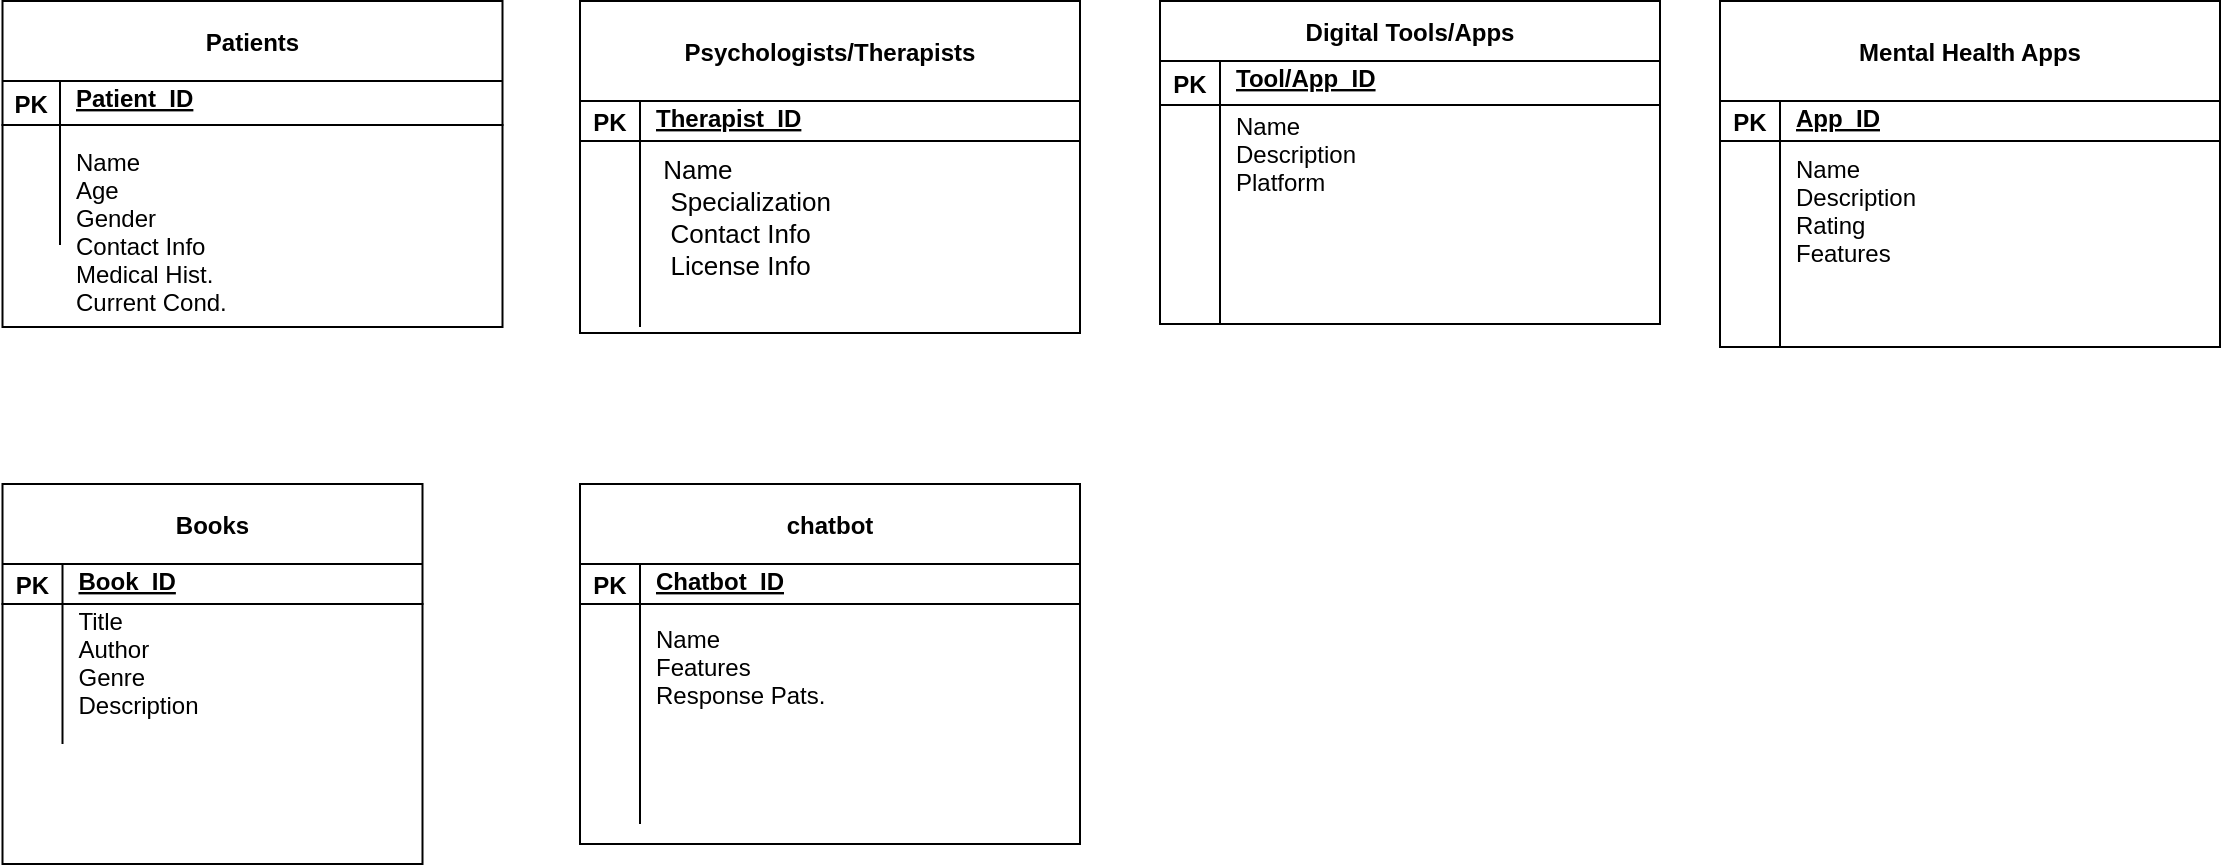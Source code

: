 <mxfile version="23.1.1" type="device">
  <diagram id="R2lEEEUBdFMjLlhIrx00" name="Page-1">
    <mxGraphModel dx="1050" dy="522" grid="1" gridSize="10" guides="1" tooltips="1" connect="1" arrows="1" fold="1" page="1" pageScale="1" pageWidth="850" pageHeight="1100" math="0" shadow="0" extFonts="Permanent Marker^https://fonts.googleapis.com/css?family=Permanent+Marker">
      <root>
        <mxCell id="0" />
        <mxCell id="1" parent="0" />
        <mxCell id="C-vyLk0tnHw3VtMMgP7b-2" value="Psychologists/Therapists" style="shape=table;startSize=50;container=1;collapsible=1;childLayout=tableLayout;fixedRows=1;rowLines=0;fontStyle=1;align=center;resizeLast=1;" parent="1" vertex="1">
          <mxGeometry x="360" y="38.5" width="250" height="166" as="geometry" />
        </mxCell>
        <mxCell id="C-vyLk0tnHw3VtMMgP7b-3" value="" style="shape=partialRectangle;collapsible=0;dropTarget=0;pointerEvents=0;fillColor=none;points=[[0,0.5],[1,0.5]];portConstraint=eastwest;top=0;left=0;right=0;bottom=1;" parent="C-vyLk0tnHw3VtMMgP7b-2" vertex="1">
          <mxGeometry y="50" width="250" height="20" as="geometry" />
        </mxCell>
        <mxCell id="C-vyLk0tnHw3VtMMgP7b-4" value="PK" style="shape=partialRectangle;overflow=hidden;connectable=0;fillColor=none;top=0;left=0;bottom=0;right=0;fontStyle=1;" parent="C-vyLk0tnHw3VtMMgP7b-3" vertex="1">
          <mxGeometry width="30" height="20" as="geometry">
            <mxRectangle width="30" height="20" as="alternateBounds" />
          </mxGeometry>
        </mxCell>
        <mxCell id="C-vyLk0tnHw3VtMMgP7b-5" value="Therapist_ID&#xa;" style="shape=partialRectangle;overflow=hidden;connectable=0;fillColor=none;top=0;left=0;bottom=0;right=0;align=left;spacingLeft=6;fontStyle=5;" parent="C-vyLk0tnHw3VtMMgP7b-3" vertex="1">
          <mxGeometry x="30" width="220" height="20" as="geometry">
            <mxRectangle width="220" height="20" as="alternateBounds" />
          </mxGeometry>
        </mxCell>
        <mxCell id="C-vyLk0tnHw3VtMMgP7b-6" value="" style="shape=partialRectangle;collapsible=0;dropTarget=0;pointerEvents=0;fillColor=none;points=[[0,0.5],[1,0.5]];portConstraint=eastwest;top=0;left=0;right=0;bottom=0;" parent="C-vyLk0tnHw3VtMMgP7b-2" vertex="1">
          <mxGeometry y="70" width="250" height="30" as="geometry" />
        </mxCell>
        <mxCell id="C-vyLk0tnHw3VtMMgP7b-7" value="" style="shape=partialRectangle;overflow=hidden;connectable=0;fillColor=none;top=0;left=0;bottom=0;right=0;" parent="C-vyLk0tnHw3VtMMgP7b-6" vertex="1">
          <mxGeometry width="30" height="30" as="geometry">
            <mxRectangle width="30" height="30" as="alternateBounds" />
          </mxGeometry>
        </mxCell>
        <mxCell id="C-vyLk0tnHw3VtMMgP7b-8" value="" style="shape=partialRectangle;overflow=hidden;connectable=0;fillColor=none;top=0;left=0;bottom=0;right=0;align=left;spacingLeft=6;" parent="C-vyLk0tnHw3VtMMgP7b-6" vertex="1">
          <mxGeometry x="30" width="220" height="30" as="geometry">
            <mxRectangle width="220" height="30" as="alternateBounds" />
          </mxGeometry>
        </mxCell>
        <mxCell id="C-vyLk0tnHw3VtMMgP7b-9" value="" style="shape=partialRectangle;collapsible=0;dropTarget=0;pointerEvents=0;fillColor=none;points=[[0,0.5],[1,0.5]];portConstraint=eastwest;top=0;left=0;right=0;bottom=0;" parent="C-vyLk0tnHw3VtMMgP7b-2" vertex="1">
          <mxGeometry y="100" width="250" height="63" as="geometry" />
        </mxCell>
        <mxCell id="C-vyLk0tnHw3VtMMgP7b-10" value="" style="shape=partialRectangle;overflow=hidden;connectable=0;fillColor=none;top=0;left=0;bottom=0;right=0;" parent="C-vyLk0tnHw3VtMMgP7b-9" vertex="1">
          <mxGeometry width="30" height="63" as="geometry">
            <mxRectangle width="30" height="63" as="alternateBounds" />
          </mxGeometry>
        </mxCell>
        <mxCell id="C-vyLk0tnHw3VtMMgP7b-11" value="" style="shape=partialRectangle;overflow=hidden;connectable=0;fillColor=none;top=0;left=0;bottom=0;right=0;align=left;spacingLeft=6;" parent="C-vyLk0tnHw3VtMMgP7b-9" vertex="1">
          <mxGeometry x="30" width="220" height="63" as="geometry">
            <mxRectangle width="220" height="63" as="alternateBounds" />
          </mxGeometry>
        </mxCell>
        <mxCell id="C-vyLk0tnHw3VtMMgP7b-13" value="Digital Tools/Apps" style="shape=table;startSize=30;container=1;collapsible=1;childLayout=tableLayout;fixedRows=1;rowLines=0;fontStyle=1;align=center;resizeLast=1;" parent="1" vertex="1">
          <mxGeometry x="650" y="38.5" width="250" height="161.5" as="geometry" />
        </mxCell>
        <mxCell id="C-vyLk0tnHw3VtMMgP7b-14" value="" style="shape=partialRectangle;collapsible=0;dropTarget=0;pointerEvents=0;fillColor=none;points=[[0,0.5],[1,0.5]];portConstraint=eastwest;top=0;left=0;right=0;bottom=1;" parent="C-vyLk0tnHw3VtMMgP7b-13" vertex="1">
          <mxGeometry y="30" width="250" height="22" as="geometry" />
        </mxCell>
        <mxCell id="C-vyLk0tnHw3VtMMgP7b-15" value="PK" style="shape=partialRectangle;overflow=hidden;connectable=0;fillColor=none;top=0;left=0;bottom=0;right=0;fontStyle=1;" parent="C-vyLk0tnHw3VtMMgP7b-14" vertex="1">
          <mxGeometry width="30" height="22" as="geometry">
            <mxRectangle width="30" height="22" as="alternateBounds" />
          </mxGeometry>
        </mxCell>
        <mxCell id="C-vyLk0tnHw3VtMMgP7b-16" value="Tool/App_ID&#xa;" style="shape=partialRectangle;overflow=hidden;connectable=0;fillColor=none;top=0;left=0;bottom=0;right=0;align=left;spacingLeft=6;fontStyle=5;" parent="C-vyLk0tnHw3VtMMgP7b-14" vertex="1">
          <mxGeometry x="30" width="220" height="22" as="geometry">
            <mxRectangle width="220" height="22" as="alternateBounds" />
          </mxGeometry>
        </mxCell>
        <mxCell id="C-vyLk0tnHw3VtMMgP7b-20" value="" style="shape=partialRectangle;collapsible=0;dropTarget=0;pointerEvents=0;fillColor=none;points=[[0,0.5],[1,0.5]];portConstraint=eastwest;top=0;left=0;right=0;bottom=0;" parent="C-vyLk0tnHw3VtMMgP7b-13" vertex="1">
          <mxGeometry y="52" width="250" height="110" as="geometry" />
        </mxCell>
        <mxCell id="C-vyLk0tnHw3VtMMgP7b-21" value="" style="shape=partialRectangle;overflow=hidden;connectable=0;fillColor=none;top=0;left=0;bottom=0;right=0;" parent="C-vyLk0tnHw3VtMMgP7b-20" vertex="1">
          <mxGeometry width="30" height="110" as="geometry">
            <mxRectangle width="30" height="110" as="alternateBounds" />
          </mxGeometry>
        </mxCell>
        <mxCell id="C-vyLk0tnHw3VtMMgP7b-22" value="" style="shape=partialRectangle;overflow=hidden;connectable=0;fillColor=none;top=0;left=0;bottom=0;right=0;align=left;spacingLeft=6;" parent="C-vyLk0tnHw3VtMMgP7b-20" vertex="1">
          <mxGeometry x="30" width="220" height="110" as="geometry">
            <mxRectangle width="220" height="110" as="alternateBounds" />
          </mxGeometry>
        </mxCell>
        <mxCell id="WYJWSFfy9m0aMfwHOq1S-37" value="Patients" style="shape=table;startSize=40;container=1;collapsible=1;childLayout=tableLayout;fixedRows=1;rowLines=0;fontStyle=1;align=center;resizeLast=1;" parent="1" vertex="1">
          <mxGeometry x="71.25" y="38.5" width="250" height="163" as="geometry" />
        </mxCell>
        <mxCell id="WYJWSFfy9m0aMfwHOq1S-38" value="" style="shape=partialRectangle;collapsible=0;dropTarget=0;pointerEvents=0;fillColor=none;points=[[0,0.5],[1,0.5]];portConstraint=eastwest;top=0;left=0;right=0;bottom=1;" parent="WYJWSFfy9m0aMfwHOq1S-37" vertex="1">
          <mxGeometry y="40" width="250" height="22" as="geometry" />
        </mxCell>
        <mxCell id="WYJWSFfy9m0aMfwHOq1S-39" value="PK" style="shape=partialRectangle;overflow=hidden;connectable=0;fillColor=none;top=0;left=0;bottom=0;right=0;fontStyle=1;" parent="WYJWSFfy9m0aMfwHOq1S-38" vertex="1">
          <mxGeometry width="28.75" height="22" as="geometry">
            <mxRectangle width="28.75" height="22" as="alternateBounds" />
          </mxGeometry>
        </mxCell>
        <mxCell id="WYJWSFfy9m0aMfwHOq1S-40" value="Patient_ID&#xa;" style="shape=partialRectangle;overflow=hidden;connectable=0;fillColor=none;top=0;left=0;bottom=0;right=0;align=left;spacingLeft=6;fontStyle=5;" parent="WYJWSFfy9m0aMfwHOq1S-38" vertex="1">
          <mxGeometry x="28.75" width="221.25" height="22" as="geometry">
            <mxRectangle width="221.25" height="22" as="alternateBounds" />
          </mxGeometry>
        </mxCell>
        <mxCell id="WYJWSFfy9m0aMfwHOq1S-41" value="" style="shape=partialRectangle;collapsible=0;dropTarget=0;pointerEvents=0;fillColor=none;points=[[0,0.5],[1,0.5]];portConstraint=eastwest;top=0;left=0;right=0;bottom=0;" parent="WYJWSFfy9m0aMfwHOq1S-37" vertex="1">
          <mxGeometry y="62" width="250" height="30" as="geometry" />
        </mxCell>
        <mxCell id="WYJWSFfy9m0aMfwHOq1S-42" value="" style="shape=partialRectangle;overflow=hidden;connectable=0;fillColor=none;top=0;left=0;bottom=0;right=0;" parent="WYJWSFfy9m0aMfwHOq1S-41" vertex="1">
          <mxGeometry width="28.75" height="30" as="geometry">
            <mxRectangle width="28.75" height="30" as="alternateBounds" />
          </mxGeometry>
        </mxCell>
        <mxCell id="WYJWSFfy9m0aMfwHOq1S-43" value="" style="shape=partialRectangle;overflow=hidden;connectable=0;fillColor=none;top=0;left=0;bottom=0;right=0;align=left;spacingLeft=6;" parent="WYJWSFfy9m0aMfwHOq1S-41" vertex="1">
          <mxGeometry x="28.75" width="221.25" height="30" as="geometry">
            <mxRectangle width="221.25" height="30" as="alternateBounds" />
          </mxGeometry>
        </mxCell>
        <mxCell id="WYJWSFfy9m0aMfwHOq1S-44" value="" style="shape=partialRectangle;collapsible=0;dropTarget=0;pointerEvents=0;fillColor=none;points=[[0,0.5],[1,0.5]];portConstraint=eastwest;top=0;left=0;right=0;bottom=0;" parent="WYJWSFfy9m0aMfwHOq1S-37" vertex="1">
          <mxGeometry y="92" width="250" height="30" as="geometry" />
        </mxCell>
        <mxCell id="WYJWSFfy9m0aMfwHOq1S-45" value="" style="shape=partialRectangle;overflow=hidden;connectable=0;fillColor=none;top=0;left=0;bottom=0;right=0;" parent="WYJWSFfy9m0aMfwHOq1S-44" vertex="1">
          <mxGeometry width="28.75" height="30" as="geometry">
            <mxRectangle width="28.75" height="30" as="alternateBounds" />
          </mxGeometry>
        </mxCell>
        <mxCell id="WYJWSFfy9m0aMfwHOq1S-46" value="" style="shape=partialRectangle;overflow=hidden;connectable=0;fillColor=none;top=0;left=0;bottom=0;right=0;align=left;spacingLeft=6;" parent="WYJWSFfy9m0aMfwHOq1S-44" vertex="1">
          <mxGeometry x="28.75" width="221.25" height="30" as="geometry">
            <mxRectangle width="221.25" height="30" as="alternateBounds" />
          </mxGeometry>
        </mxCell>
        <mxCell id="WYJWSFfy9m0aMfwHOq1S-92" value="Name&#xa;Description&#xa;Platform&#xa;" style="shape=partialRectangle;overflow=hidden;connectable=0;fillColor=none;top=0;left=0;bottom=0;right=0;align=left;spacingLeft=6;" parent="1" vertex="1">
          <mxGeometry x="680" y="81.5" width="220" height="80" as="geometry">
            <mxRectangle width="220" height="37" as="alternateBounds" />
          </mxGeometry>
        </mxCell>
        <mxCell id="WYJWSFfy9m0aMfwHOq1S-93" value=" Name&#xa;  Specialization&#xa;  Contact Info&#xa;  License Info&#xa;" style="shape=partialRectangle;overflow=hidden;connectable=0;fillColor=none;top=0;left=0;bottom=0;right=0;align=left;spacingLeft=6;fontSize=13;strokeWidth=3;" parent="1" vertex="1">
          <mxGeometry x="390" y="113.5" width="220" height="80" as="geometry">
            <mxRectangle width="220" height="37" as="alternateBounds" />
          </mxGeometry>
        </mxCell>
        <mxCell id="WYJWSFfy9m0aMfwHOq1S-98" value="Name&#xa;Age&#xa;Gender&#xa;Contact Info&#xa;Medical Hist.&#xa;Current Cond." style="shape=partialRectangle;overflow=hidden;connectable=0;fillColor=none;top=0;left=0;bottom=0;right=0;align=left;spacingLeft=6;" parent="1" vertex="1">
          <mxGeometry x="100" y="73.5" width="212.5" height="160" as="geometry">
            <mxRectangle width="220" height="37" as="alternateBounds" />
          </mxGeometry>
        </mxCell>
        <mxCell id="WYJWSFfy9m0aMfwHOq1S-49" value="Mental Health Apps" style="shape=table;startSize=50;container=1;collapsible=1;childLayout=tableLayout;fixedRows=1;rowLines=0;fontStyle=1;align=center;resizeLast=1;" parent="1" vertex="1">
          <mxGeometry x="930" y="38.5" width="250" height="173" as="geometry" />
        </mxCell>
        <mxCell id="WYJWSFfy9m0aMfwHOq1S-50" value="" style="shape=partialRectangle;collapsible=0;dropTarget=0;pointerEvents=0;fillColor=none;points=[[0,0.5],[1,0.5]];portConstraint=eastwest;top=0;left=0;right=0;bottom=1;" parent="WYJWSFfy9m0aMfwHOq1S-49" vertex="1">
          <mxGeometry y="50" width="250" height="20" as="geometry" />
        </mxCell>
        <mxCell id="WYJWSFfy9m0aMfwHOq1S-51" value="PK" style="shape=partialRectangle;overflow=hidden;connectable=0;fillColor=none;top=0;left=0;bottom=0;right=0;fontStyle=1;" parent="WYJWSFfy9m0aMfwHOq1S-50" vertex="1">
          <mxGeometry width="30" height="20" as="geometry">
            <mxRectangle width="30" height="20" as="alternateBounds" />
          </mxGeometry>
        </mxCell>
        <mxCell id="WYJWSFfy9m0aMfwHOq1S-52" value="App_ID&#xa;" style="shape=partialRectangle;overflow=hidden;connectable=0;fillColor=none;top=0;left=0;bottom=0;right=0;align=left;spacingLeft=6;fontStyle=5;" parent="WYJWSFfy9m0aMfwHOq1S-50" vertex="1">
          <mxGeometry x="30" width="220" height="20" as="geometry">
            <mxRectangle width="220" height="20" as="alternateBounds" />
          </mxGeometry>
        </mxCell>
        <mxCell id="WYJWSFfy9m0aMfwHOq1S-56" value="" style="shape=partialRectangle;collapsible=0;dropTarget=0;pointerEvents=0;fillColor=none;points=[[0,0.5],[1,0.5]];portConstraint=eastwest;top=0;left=0;right=0;bottom=0;" parent="WYJWSFfy9m0aMfwHOq1S-49" vertex="1">
          <mxGeometry y="70" width="250" height="83" as="geometry" />
        </mxCell>
        <mxCell id="WYJWSFfy9m0aMfwHOq1S-57" value="" style="shape=partialRectangle;overflow=hidden;connectable=0;fillColor=none;top=0;left=0;bottom=0;right=0;" parent="WYJWSFfy9m0aMfwHOq1S-56" vertex="1">
          <mxGeometry width="30" height="83" as="geometry">
            <mxRectangle width="30" height="83" as="alternateBounds" />
          </mxGeometry>
        </mxCell>
        <mxCell id="WYJWSFfy9m0aMfwHOq1S-58" value="Name&#xa;Description&#xa;Rating&#xa;Features&#xa;" style="shape=partialRectangle;overflow=hidden;connectable=0;fillColor=none;top=0;left=0;bottom=0;right=0;align=left;spacingLeft=6;" parent="WYJWSFfy9m0aMfwHOq1S-56" vertex="1">
          <mxGeometry x="30" width="220" height="83" as="geometry">
            <mxRectangle width="220" height="83" as="alternateBounds" />
          </mxGeometry>
        </mxCell>
        <mxCell id="WYJWSFfy9m0aMfwHOq1S-53" value="" style="shape=partialRectangle;collapsible=0;dropTarget=0;pointerEvents=0;fillColor=none;points=[[0,0.5],[1,0.5]];portConstraint=eastwest;top=0;left=0;right=0;bottom=0;" parent="WYJWSFfy9m0aMfwHOq1S-49" vertex="1">
          <mxGeometry y="153" width="250" height="20" as="geometry" />
        </mxCell>
        <mxCell id="WYJWSFfy9m0aMfwHOq1S-54" value="" style="shape=partialRectangle;overflow=hidden;connectable=0;fillColor=none;top=0;left=0;bottom=0;right=0;" parent="WYJWSFfy9m0aMfwHOq1S-53" vertex="1">
          <mxGeometry width="30" height="20" as="geometry">
            <mxRectangle width="30" height="20" as="alternateBounds" />
          </mxGeometry>
        </mxCell>
        <mxCell id="WYJWSFfy9m0aMfwHOq1S-55" value="" style="shape=partialRectangle;overflow=hidden;connectable=0;fillColor=none;top=0;left=0;bottom=0;right=0;align=left;spacingLeft=6;" parent="WYJWSFfy9m0aMfwHOq1S-53" vertex="1">
          <mxGeometry x="30" width="220" height="20" as="geometry">
            <mxRectangle width="220" height="20" as="alternateBounds" />
          </mxGeometry>
        </mxCell>
        <mxCell id="WYJWSFfy9m0aMfwHOq1S-79" value="Books" style="shape=table;startSize=40;container=1;collapsible=1;childLayout=tableLayout;fixedRows=1;rowLines=0;fontStyle=1;align=center;resizeLast=1;" parent="1" vertex="1">
          <mxGeometry x="71.25" y="280" width="210" height="190" as="geometry" />
        </mxCell>
        <mxCell id="WYJWSFfy9m0aMfwHOq1S-80" value="" style="shape=partialRectangle;collapsible=0;dropTarget=0;pointerEvents=0;fillColor=none;points=[[0,0.5],[1,0.5]];portConstraint=eastwest;top=0;left=0;right=0;bottom=1;" parent="WYJWSFfy9m0aMfwHOq1S-79" vertex="1">
          <mxGeometry y="40" width="210" height="20" as="geometry" />
        </mxCell>
        <mxCell id="WYJWSFfy9m0aMfwHOq1S-81" value="PK" style="shape=partialRectangle;overflow=hidden;connectable=0;fillColor=none;top=0;left=0;bottom=0;right=0;fontStyle=1;" parent="WYJWSFfy9m0aMfwHOq1S-80" vertex="1">
          <mxGeometry width="30" height="20" as="geometry">
            <mxRectangle width="30" height="20" as="alternateBounds" />
          </mxGeometry>
        </mxCell>
        <mxCell id="WYJWSFfy9m0aMfwHOq1S-82" value="Book_ID&#xa;" style="shape=partialRectangle;overflow=hidden;connectable=0;fillColor=none;top=0;left=0;bottom=0;right=0;align=left;spacingLeft=6;fontStyle=5;" parent="WYJWSFfy9m0aMfwHOq1S-80" vertex="1">
          <mxGeometry x="30" width="180" height="20" as="geometry">
            <mxRectangle width="180" height="20" as="alternateBounds" />
          </mxGeometry>
        </mxCell>
        <mxCell id="WYJWSFfy9m0aMfwHOq1S-86" value="" style="shape=partialRectangle;collapsible=0;dropTarget=0;pointerEvents=0;fillColor=none;points=[[0,0.5],[1,0.5]];portConstraint=eastwest;top=0;left=0;right=0;bottom=0;" parent="WYJWSFfy9m0aMfwHOq1S-79" vertex="1">
          <mxGeometry y="60" width="210" height="70" as="geometry" />
        </mxCell>
        <mxCell id="WYJWSFfy9m0aMfwHOq1S-87" value="" style="shape=partialRectangle;overflow=hidden;connectable=0;fillColor=none;top=0;left=0;bottom=0;right=0;" parent="WYJWSFfy9m0aMfwHOq1S-86" vertex="1">
          <mxGeometry width="30" height="70" as="geometry">
            <mxRectangle width="30" height="70" as="alternateBounds" />
          </mxGeometry>
        </mxCell>
        <mxCell id="WYJWSFfy9m0aMfwHOq1S-88" value="Title&#xa;Author&#xa;Genre&#xa;Description&#xa;" style="shape=partialRectangle;overflow=hidden;connectable=0;fillColor=none;top=0;left=0;bottom=0;right=0;align=left;spacingLeft=6;" parent="WYJWSFfy9m0aMfwHOq1S-86" vertex="1">
          <mxGeometry x="30" width="180" height="70" as="geometry">
            <mxRectangle width="180" height="70" as="alternateBounds" />
          </mxGeometry>
        </mxCell>
        <mxCell id="WYJWSFfy9m0aMfwHOq1S-59" value="chatbot" style="shape=table;startSize=40;container=1;collapsible=1;childLayout=tableLayout;fixedRows=1;rowLines=0;fontStyle=1;align=center;resizeLast=1;" parent="1" vertex="1">
          <mxGeometry x="360" y="280" width="250" height="180" as="geometry" />
        </mxCell>
        <mxCell id="WYJWSFfy9m0aMfwHOq1S-60" value="" style="shape=partialRectangle;collapsible=0;dropTarget=0;pointerEvents=0;fillColor=none;points=[[0,0.5],[1,0.5]];portConstraint=eastwest;top=0;left=0;right=0;bottom=1;" parent="WYJWSFfy9m0aMfwHOq1S-59" vertex="1">
          <mxGeometry y="40" width="250" height="20" as="geometry" />
        </mxCell>
        <mxCell id="WYJWSFfy9m0aMfwHOq1S-61" value="PK" style="shape=partialRectangle;overflow=hidden;connectable=0;fillColor=none;top=0;left=0;bottom=0;right=0;fontStyle=1;" parent="WYJWSFfy9m0aMfwHOq1S-60" vertex="1">
          <mxGeometry width="30" height="20" as="geometry">
            <mxRectangle width="30" height="20" as="alternateBounds" />
          </mxGeometry>
        </mxCell>
        <mxCell id="WYJWSFfy9m0aMfwHOq1S-62" value="Chatbot_ID&#xa;" style="shape=partialRectangle;overflow=hidden;connectable=0;fillColor=none;top=0;left=0;bottom=0;right=0;align=left;spacingLeft=6;fontStyle=5;" parent="WYJWSFfy9m0aMfwHOq1S-60" vertex="1">
          <mxGeometry x="30" width="220" height="20" as="geometry">
            <mxRectangle width="220" height="20" as="alternateBounds" />
          </mxGeometry>
        </mxCell>
        <mxCell id="WYJWSFfy9m0aMfwHOq1S-66" value="" style="shape=partialRectangle;collapsible=0;dropTarget=0;pointerEvents=0;fillColor=none;points=[[0,0.5],[1,0.5]];portConstraint=eastwest;top=0;left=0;right=0;bottom=0;" parent="WYJWSFfy9m0aMfwHOq1S-59" vertex="1">
          <mxGeometry y="60" width="250" height="90" as="geometry" />
        </mxCell>
        <mxCell id="WYJWSFfy9m0aMfwHOq1S-67" value="" style="shape=partialRectangle;overflow=hidden;connectable=0;fillColor=none;top=0;left=0;bottom=0;right=0;" parent="WYJWSFfy9m0aMfwHOq1S-66" vertex="1">
          <mxGeometry width="30" height="90" as="geometry">
            <mxRectangle width="30" height="90" as="alternateBounds" />
          </mxGeometry>
        </mxCell>
        <mxCell id="WYJWSFfy9m0aMfwHOq1S-68" value="Name&#xa;Features&#xa;Response Pats.&#xa;&#xa;" style="shape=partialRectangle;overflow=hidden;connectable=0;fillColor=none;top=0;left=0;bottom=0;right=0;align=left;spacingLeft=6;" parent="WYJWSFfy9m0aMfwHOq1S-66" vertex="1">
          <mxGeometry x="30" width="220" height="90" as="geometry">
            <mxRectangle width="220" height="90" as="alternateBounds" />
          </mxGeometry>
        </mxCell>
        <mxCell id="WYJWSFfy9m0aMfwHOq1S-63" value="" style="shape=partialRectangle;collapsible=0;dropTarget=0;pointerEvents=0;fillColor=none;points=[[0,0.5],[1,0.5]];portConstraint=eastwest;top=0;left=0;right=0;bottom=0;" parent="WYJWSFfy9m0aMfwHOq1S-59" vertex="1">
          <mxGeometry y="150" width="250" height="20" as="geometry" />
        </mxCell>
        <mxCell id="WYJWSFfy9m0aMfwHOq1S-64" value="" style="shape=partialRectangle;overflow=hidden;connectable=0;fillColor=none;top=0;left=0;bottom=0;right=0;" parent="WYJWSFfy9m0aMfwHOq1S-63" vertex="1">
          <mxGeometry width="30" height="20" as="geometry">
            <mxRectangle width="30" height="20" as="alternateBounds" />
          </mxGeometry>
        </mxCell>
        <mxCell id="WYJWSFfy9m0aMfwHOq1S-65" value="" style="shape=partialRectangle;overflow=hidden;connectable=0;fillColor=none;top=0;left=0;bottom=0;right=0;align=left;spacingLeft=6;" parent="WYJWSFfy9m0aMfwHOq1S-63" vertex="1">
          <mxGeometry x="30" width="220" height="20" as="geometry">
            <mxRectangle width="220" height="20" as="alternateBounds" />
          </mxGeometry>
        </mxCell>
      </root>
    </mxGraphModel>
  </diagram>
</mxfile>
